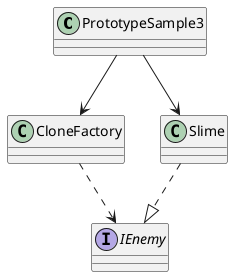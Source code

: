 ﻿@startuml
PrototypeSample3 --> CloneFactory
PrototypeSample3 --> Slime
Slime ..|> IEnemy
CloneFactory ..> IEnemy

class PrototypeSample3
interface IEnemy
class Slime
class CloneFactory
@enduml